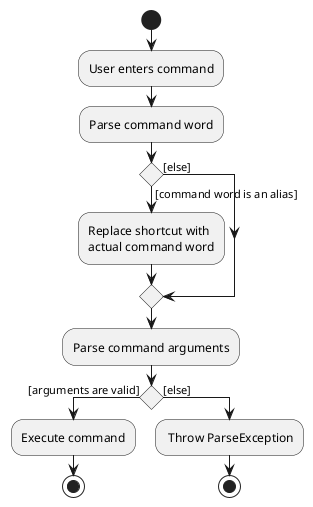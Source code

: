 @startuml
start
:User enters command;
:Parse command word;

'Since the beta syntax does not support placing the condition outside the
'diamond we place it as the true branch instead.

if () then ([command word is an alias])
    :Replace shortcut with
    actual command word;
else ([else])
endif
:Parse command arguments;
if () then ([arguments are valid])
    :Execute command;
stop
else ([else])
: Throw ParseException;
stop
@enduml
